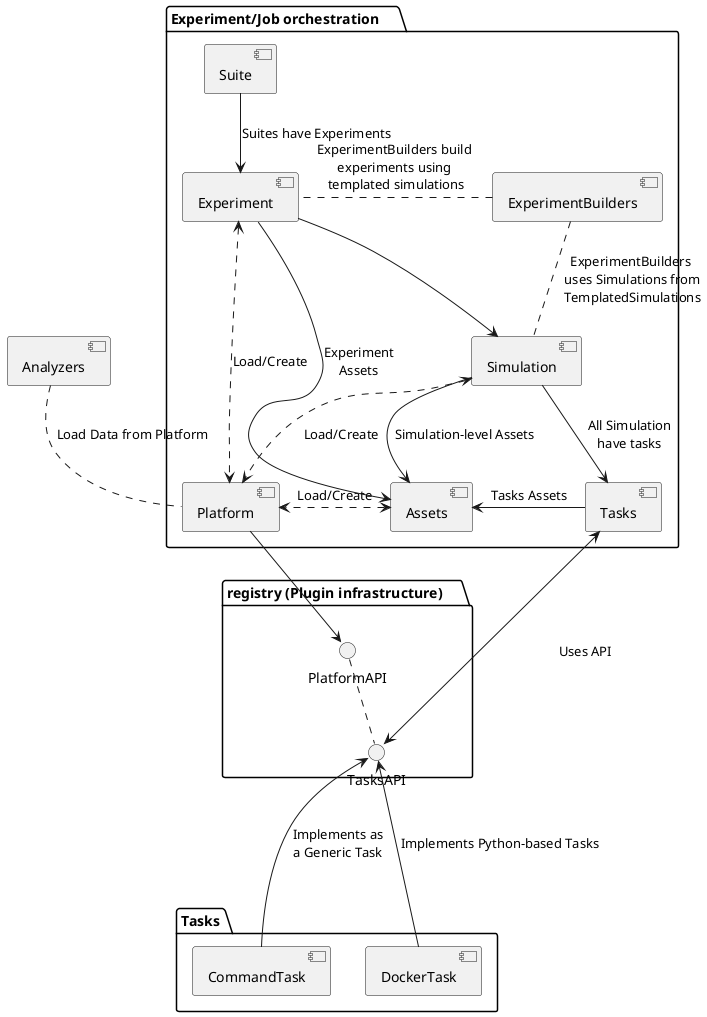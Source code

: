 @startuml

[Analyzers]
package "Experiment/Job orchestration     " as ejo {
    [Assets]
    [Experiment]
    [ExperimentBuilders]
    [Simulation]
    [Tasks]
    [Platform]
    [Suite]
}

package "registry (Plugin infrastructure)     " as registry {
    () "PlatformAPI" as PlatformAPI
    () "TasksAPI" as TasksAPI
}

package "Tasks " as tasks {
  [CommandTask]
  [DockerTask]
}

Analyzers .. Platform: Load Data from Platform
ExperimentBuilders . Experiment: ExperimentBuilders build \nexperiments using \ntemplated simulations
ExperimentBuilders . Simulation : ExperimentBuilders\n uses Simulations from\n TemplatedSimulations
Platform --> PlatformAPI
PlatformAPI .. TasksAPI
[Suite] -down-> Experiment : Suites have Experiments
[Assets] <.> Platform : Load/Create
[Experiment] <.down.> Platform : Load/Create
[Experiment] -down-> Simulation
[Experiment] -right-> [Assets] : Experiment\nAssets
[Simulation] -> Assets: Simulation-level Assets
[Simulation] <.> Platform : Load/Create
[Simulation] -down-> [Tasks] : All Simulation\nhave tasks
[Tasks] -> Assets : Tasks Assets
[Tasks] <---> TasksAPI : Uses API
TasksAPI <-right-- CommandTask : Implements as\na Generic Task
TasksAPI <-down-- DockerTask: Implements Python-based Tasks
@enduml